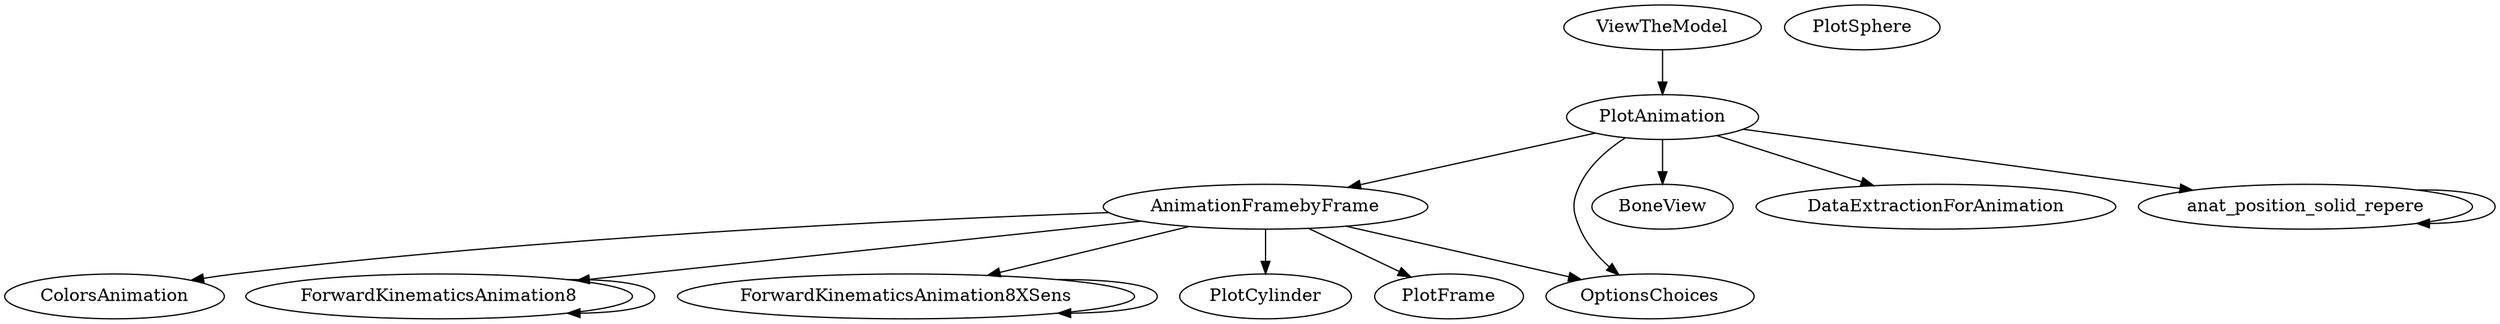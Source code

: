 /* Created by mdot for Matlab */
digraph m2html {
  AnimationFramebyFrame -> ColorsAnimation;
  AnimationFramebyFrame -> ForwardKinematicsAnimation8;
  AnimationFramebyFrame -> ForwardKinematicsAnimation8XSens;
  AnimationFramebyFrame -> OptionsChoices;
  AnimationFramebyFrame -> PlotCylinder;
  AnimationFramebyFrame -> PlotFrame;
  ForwardKinematicsAnimation8 -> ForwardKinematicsAnimation8;
  ForwardKinematicsAnimation8XSens -> ForwardKinematicsAnimation8XSens;
  PlotAnimation -> AnimationFramebyFrame;
  PlotAnimation -> BoneView;
  PlotAnimation -> DataExtractionForAnimation;
  PlotAnimation -> OptionsChoices;
  PlotAnimation -> anat_position_solid_repere;
  ViewTheModel -> PlotAnimation;
  anat_position_solid_repere -> anat_position_solid_repere;

  AnimationFramebyFrame [URL="AnimationFramebyFrame.html"];
  BoneView [URL="BoneView.html"];
  ColorsAnimation [URL="ColorsAnimation.html"];
  DataExtractionForAnimation [URL="DataExtractionForAnimation.html"];
  ForwardKinematicsAnimation8 [URL="ForwardKinematicsAnimation8.html"];
  ForwardKinematicsAnimation8XSens [URL="ForwardKinematicsAnimation8XSens.html"];
  OptionsChoices [URL="OptionsChoices.html"];
  PlotAnimation [URL="PlotAnimation.html"];
  PlotCylinder [URL="PlotCylinder.html"];
  PlotFrame [URL="PlotFrame.html"];
  PlotSphere [URL="PlotSphere.html"];
  ViewTheModel [URL="ViewTheModel.html"];
  anat_position_solid_repere [URL="anat_position_solid_repere.html"];
}